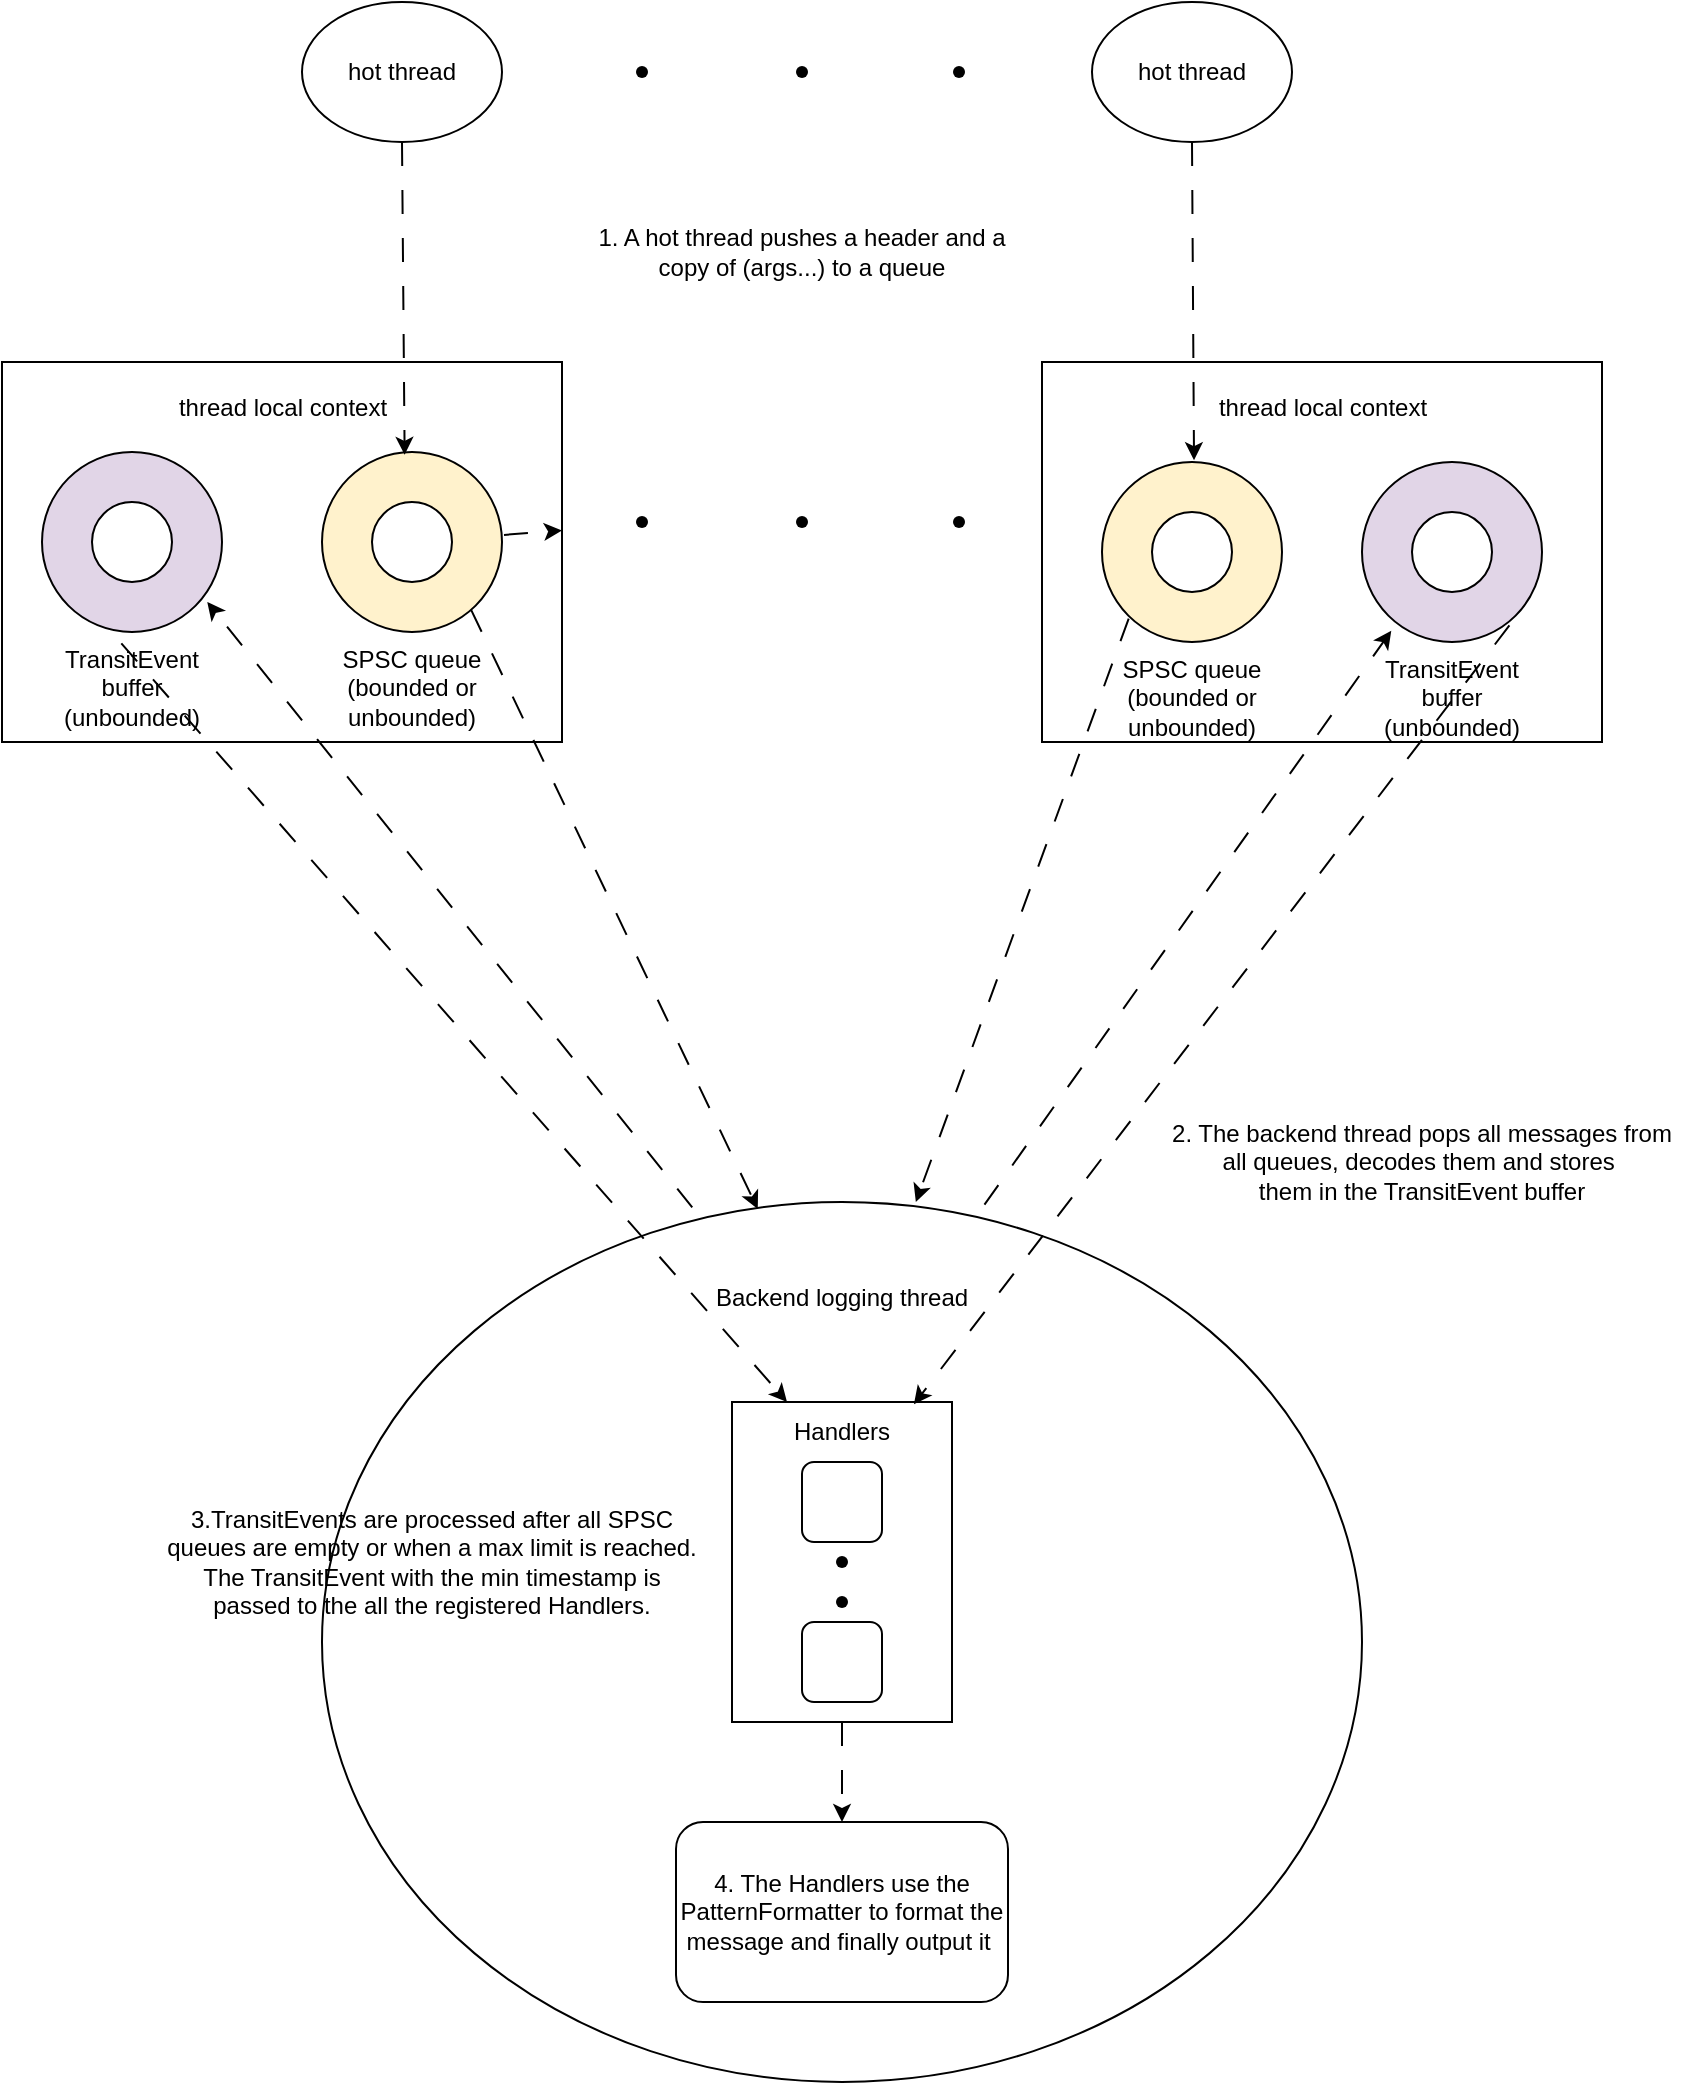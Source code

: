 <mxfile version="20.8.13" type="github"><diagram name="Page-1" id="kLzpoFuRwS6fnHKDuZMH"><mxGraphModel dx="2074" dy="1148" grid="1" gridSize="10" guides="1" tooltips="1" connect="1" arrows="1" fold="1" page="1" pageScale="1" pageWidth="827" pageHeight="1169" math="0" shadow="0"><root><mxCell id="0"/><mxCell id="1" parent="0"/><mxCell id="BmINEKKr7EmUC2mtGokD-1" value="hot thread" style="ellipse;whiteSpace=wrap;html=1;" vertex="1" parent="1"><mxGeometry x="190" y="60" width="100" height="70" as="geometry"/></mxCell><mxCell id="BmINEKKr7EmUC2mtGokD-2" value="hot thread" style="ellipse;whiteSpace=wrap;html=1;" vertex="1" parent="1"><mxGeometry x="585" y="60" width="100" height="70" as="geometry"/></mxCell><mxCell id="BmINEKKr7EmUC2mtGokD-5" value="" style="shape=waypoint;sketch=0;fillStyle=solid;size=6;pointerEvents=1;points=[];fillColor=none;resizable=0;rotatable=0;perimeter=centerPerimeter;snapToPoint=1;" vertex="1" parent="1"><mxGeometry x="430" y="85" width="20" height="20" as="geometry"/></mxCell><mxCell id="BmINEKKr7EmUC2mtGokD-6" value="" style="shape=waypoint;sketch=0;fillStyle=solid;size=6;pointerEvents=1;points=[];fillColor=none;resizable=0;rotatable=0;perimeter=centerPerimeter;snapToPoint=1;" vertex="1" parent="1"><mxGeometry x="508.5" y="85" width="20" height="20" as="geometry"/></mxCell><mxCell id="BmINEKKr7EmUC2mtGokD-7" value="" style="shape=waypoint;sketch=0;fillStyle=solid;size=6;pointerEvents=1;points=[];fillColor=none;resizable=0;rotatable=0;perimeter=centerPerimeter;snapToPoint=1;" vertex="1" parent="1"><mxGeometry x="350" y="85" width="20" height="20" as="geometry"/></mxCell><mxCell id="BmINEKKr7EmUC2mtGokD-10" value="thread local context&lt;br&gt;&lt;br&gt;&lt;br&gt;&lt;br&gt;&lt;br&gt;&lt;br&gt;&lt;br&gt;&lt;br&gt;&lt;br&gt;&lt;br&gt;&lt;br&gt;" style="verticalLabelPosition=middle;verticalAlign=middle;html=1;shape=mxgraph.basic.rect;fillColor2=none;strokeWidth=1;size=26.67;indent=5;labelPosition=center;align=center;" vertex="1" parent="1"><mxGeometry x="40" y="240" width="280" height="190" as="geometry"/></mxCell><mxCell id="BmINEKKr7EmUC2mtGokD-68" style="edgeStyle=none;rounded=0;orthogonalLoop=1;jettySize=auto;html=1;dashed=1;dashPattern=12 12;strokeColor=default;" edge="1" parent="1" source="BmINEKKr7EmUC2mtGokD-14" target="BmINEKKr7EmUC2mtGokD-10"><mxGeometry relative="1" as="geometry"/></mxCell><mxCell id="BmINEKKr7EmUC2mtGokD-14" value="SPSC queue&lt;br&gt;(bounded or unbounded)" style="verticalLabelPosition=bottom;verticalAlign=top;html=1;shape=mxgraph.basic.donut;dx=25;fillColor=#fff2cc;strokeColor=#000000;container=0;perimeterSpacing=1;labelPosition=center;align=center;whiteSpace=wrap;" vertex="1" parent="1"><mxGeometry x="200" y="285" width="90" height="90" as="geometry"/></mxCell><mxCell id="BmINEKKr7EmUC2mtGokD-15" value="" style="endArrow=classic;html=1;rounded=0;exitX=0.5;exitY=1;exitDx=0;exitDy=0;dashed=1;dashPattern=12 12;labelPosition=left;verticalLabelPosition=top;align=right;verticalAlign=bottom;entryX=0.46;entryY=0.026;entryDx=0;entryDy=0;entryPerimeter=0;" edge="1" parent="1" source="BmINEKKr7EmUC2mtGokD-1" target="BmINEKKr7EmUC2mtGokD-14"><mxGeometry width="50" height="50" relative="1" as="geometry"><mxPoint x="390" y="300" as="sourcePoint"/><mxPoint x="410" y="260" as="targetPoint"/></mxGeometry></mxCell><mxCell id="BmINEKKr7EmUC2mtGokD-16" value="TransitEvent buffer (unbounded)" style="verticalLabelPosition=bottom;verticalAlign=top;html=1;shape=mxgraph.basic.donut;dx=25;fillColor=#e1d5e7;strokeColor=#000000;container=0;shadow=0;perimeterSpacing=1;whiteSpace=wrap;" vertex="1" parent="1"><mxGeometry x="60" y="285" width="90" height="90" as="geometry"/></mxCell><mxCell id="BmINEKKr7EmUC2mtGokD-19" value="1. A hot thread pushes a header and a copy of (args...) to a queue" style="text;html=1;strokeColor=none;fillColor=none;align=center;verticalAlign=middle;whiteSpace=wrap;rounded=0;" vertex="1" parent="1"><mxGeometry x="335" y="170" width="210" height="30" as="geometry"/></mxCell><mxCell id="BmINEKKr7EmUC2mtGokD-20" value="Backend logging thread&lt;br&gt;&lt;br&gt;&lt;br&gt;&lt;br&gt;&lt;br&gt;&lt;br&gt;&lt;br&gt;&lt;br&gt;&lt;br&gt;&lt;br&gt;&lt;br&gt;&lt;br&gt;&lt;br&gt;&lt;br&gt;&lt;br&gt;&lt;br&gt;&lt;br&gt;&lt;br&gt;&lt;br&gt;&lt;br&gt;&lt;br&gt;&lt;br&gt;&lt;br&gt;&lt;br&gt;&lt;br&gt;" style="ellipse;whiteSpace=wrap;html=1;shadow=0;sketch=0;strokeColor=#000000;" vertex="1" parent="1"><mxGeometry x="200" y="660" width="520" height="440" as="geometry"/></mxCell><mxCell id="BmINEKKr7EmUC2mtGokD-24" value="thread local context&lt;br&gt;&lt;br&gt;&lt;br&gt;&lt;br&gt;&lt;br&gt;&lt;br&gt;&lt;br&gt;&lt;br&gt;&lt;br&gt;&lt;br&gt;&lt;br&gt;" style="verticalLabelPosition=middle;verticalAlign=middle;html=1;shape=mxgraph.basic.rect;fillColor2=none;strokeWidth=1;size=26.67;indent=5;labelPosition=center;align=center;" vertex="1" parent="1"><mxGeometry x="560" y="240" width="280" height="190" as="geometry"/></mxCell><mxCell id="BmINEKKr7EmUC2mtGokD-25" value="SPSC queue&lt;br&gt;(bounded or unbounded)" style="verticalLabelPosition=bottom;verticalAlign=top;html=1;shape=mxgraph.basic.donut;dx=25;fillColor=#fff2cc;strokeColor=#000000;container=0;perimeterSpacing=1;labelPosition=center;align=center;whiteSpace=wrap;" vertex="1" parent="1"><mxGeometry x="590" y="290" width="90" height="90" as="geometry"/></mxCell><mxCell id="BmINEKKr7EmUC2mtGokD-26" value="TransitEvent buffer (unbounded)" style="verticalLabelPosition=bottom;verticalAlign=top;html=1;shape=mxgraph.basic.donut;dx=25;fillColor=#e1d5e7;strokeColor=#000000;container=0;shadow=0;perimeterSpacing=1;whiteSpace=wrap;" vertex="1" parent="1"><mxGeometry x="720" y="290" width="90" height="90" as="geometry"/></mxCell><mxCell id="BmINEKKr7EmUC2mtGokD-27" value="" style="endArrow=classic;html=1;rounded=0;exitX=0.5;exitY=1;exitDx=0;exitDy=0;dashed=1;dashPattern=12 12;labelPosition=left;verticalLabelPosition=top;align=right;verticalAlign=bottom;entryX=0.511;entryY=0.001;entryDx=0;entryDy=0;entryPerimeter=0;" edge="1" parent="1" source="BmINEKKr7EmUC2mtGokD-2" target="BmINEKKr7EmUC2mtGokD-25"><mxGeometry width="50" height="50" relative="1" as="geometry"><mxPoint x="320" y="165" as="sourcePoint"/><mxPoint x="272.086" y="294" as="targetPoint"/></mxGeometry></mxCell><mxCell id="BmINEKKr7EmUC2mtGokD-29" value="" style="shape=waypoint;sketch=0;fillStyle=solid;size=6;pointerEvents=1;points=[];fillColor=none;resizable=0;rotatable=0;perimeter=centerPerimeter;snapToPoint=1;" vertex="1" parent="1"><mxGeometry x="430" y="310" width="20" height="20" as="geometry"/></mxCell><mxCell id="BmINEKKr7EmUC2mtGokD-31" value="" style="shape=waypoint;sketch=0;fillStyle=solid;size=6;pointerEvents=1;points=[];fillColor=none;resizable=0;rotatable=0;perimeter=centerPerimeter;snapToPoint=1;" vertex="1" parent="1"><mxGeometry x="508.5" y="310" width="20" height="20" as="geometry"/></mxCell><mxCell id="BmINEKKr7EmUC2mtGokD-32" value="" style="shape=waypoint;sketch=0;fillStyle=solid;size=6;pointerEvents=1;points=[];fillColor=none;resizable=0;rotatable=0;perimeter=centerPerimeter;snapToPoint=1;" vertex="1" parent="1"><mxGeometry x="350" y="310" width="20" height="20" as="geometry"/></mxCell><mxCell id="BmINEKKr7EmUC2mtGokD-34" value="2. The backend thread pops all messages from all queues, decodes them and stores&amp;nbsp;&lt;br&gt;them in the TransitEvent buffer" style="text;html=1;strokeColor=none;fillColor=none;align=center;verticalAlign=middle;whiteSpace=wrap;rounded=0;" vertex="1" parent="1"><mxGeometry x="620" y="620" width="260" height="40" as="geometry"/></mxCell><mxCell id="BmINEKKr7EmUC2mtGokD-61" value="" style="rounded=0;whiteSpace=wrap;html=1;shadow=0;sketch=0;strokeColor=#000000;" vertex="1" parent="1"><mxGeometry x="405" y="760" width="110" height="160" as="geometry"/></mxCell><mxCell id="BmINEKKr7EmUC2mtGokD-43" value="3.TransitEvents are processed after all SPSC queues are empty or when a max limit is reached. The TransitEvent with the min timestamp is passed to the all the registered Handlers." style="text;html=1;strokeColor=none;fillColor=none;align=center;verticalAlign=middle;whiteSpace=wrap;rounded=0;" vertex="1" parent="1"><mxGeometry x="120" y="795" width="270" height="90" as="geometry"/></mxCell><mxCell id="BmINEKKr7EmUC2mtGokD-46" value="" style="rounded=1;whiteSpace=wrap;html=1;shadow=0;sketch=0;strokeColor=#000000;" vertex="1" parent="1"><mxGeometry x="440" y="870" width="40" height="40" as="geometry"/></mxCell><mxCell id="BmINEKKr7EmUC2mtGokD-45" value="" style="rounded=1;whiteSpace=wrap;html=1;shadow=0;sketch=0;strokeColor=#000000;" vertex="1" parent="1"><mxGeometry x="440" y="790" width="40" height="40" as="geometry"/></mxCell><mxCell id="BmINEKKr7EmUC2mtGokD-48" value="" style="shape=waypoint;sketch=0;fillStyle=solid;size=6;pointerEvents=1;points=[];fillColor=none;resizable=0;rotatable=0;perimeter=centerPerimeter;snapToPoint=1;" vertex="1" parent="1"><mxGeometry x="450" y="830" width="20" height="20" as="geometry"/></mxCell><mxCell id="BmINEKKr7EmUC2mtGokD-49" value="" style="shape=waypoint;sketch=0;fillStyle=solid;size=6;pointerEvents=1;points=[];fillColor=none;resizable=0;rotatable=0;perimeter=centerPerimeter;snapToPoint=1;" vertex="1" parent="1"><mxGeometry x="450" y="850" width="20" height="20" as="geometry"/></mxCell><mxCell id="BmINEKKr7EmUC2mtGokD-52" value="Handlers" style="text;html=1;strokeColor=none;fillColor=none;align=center;verticalAlign=middle;whiteSpace=wrap;rounded=0;" vertex="1" parent="1"><mxGeometry x="430" y="760" width="60" height="30" as="geometry"/></mxCell><mxCell id="BmINEKKr7EmUC2mtGokD-53" value="" style="endArrow=classic;html=1;rounded=0;dashed=1;dashPattern=12 12;strokeColor=default;exitX=0.822;exitY=0.87;exitDx=0;exitDy=0;exitPerimeter=0;entryX=0.419;entryY=0.008;entryDx=0;entryDy=0;entryPerimeter=0;" edge="1" parent="1" source="BmINEKKr7EmUC2mtGokD-14" target="BmINEKKr7EmUC2mtGokD-20"><mxGeometry width="50" height="50" relative="1" as="geometry"><mxPoint x="390" y="510" as="sourcePoint"/><mxPoint x="470" y="660" as="targetPoint"/></mxGeometry></mxCell><mxCell id="BmINEKKr7EmUC2mtGokD-54" value="" style="endArrow=classic;html=1;rounded=0;dashed=1;dashPattern=12 12;strokeColor=default;exitX=0.156;exitY=0.862;exitDx=0;exitDy=0;exitPerimeter=0;entryX=0.571;entryY=0;entryDx=0;entryDy=0;entryPerimeter=0;" edge="1" parent="1" source="BmINEKKr7EmUC2mtGokD-25" target="BmINEKKr7EmUC2mtGokD-20"><mxGeometry width="50" height="50" relative="1" as="geometry"><mxPoint x="253.988" y="386" as="sourcePoint"/><mxPoint x="530" y="660" as="targetPoint"/></mxGeometry></mxCell><mxCell id="BmINEKKr7EmUC2mtGokD-56" value="" style="endArrow=classic;html=1;rounded=0;dashed=1;dashPattern=12 12;strokeColor=default;entryX=0.909;entryY=0.826;entryDx=0;entryDy=0;entryPerimeter=0;exitX=0.356;exitY=0.006;exitDx=0;exitDy=0;exitPerimeter=0;" edge="1" parent="1" source="BmINEKKr7EmUC2mtGokD-20" target="BmINEKKr7EmUC2mtGokD-16"><mxGeometry width="50" height="50" relative="1" as="geometry"><mxPoint x="450" y="660" as="sourcePoint"/><mxPoint x="440" y="460" as="targetPoint"/></mxGeometry></mxCell><mxCell id="BmINEKKr7EmUC2mtGokD-57" value="" style="endArrow=classic;html=1;rounded=0;dashed=1;dashPattern=12 12;strokeColor=default;entryX=0.17;entryY=0.928;entryDx=0;entryDy=0;entryPerimeter=0;exitX=0.637;exitY=0.003;exitDx=0;exitDy=0;exitPerimeter=0;" edge="1" parent="1" source="BmINEKKr7EmUC2mtGokD-20" target="BmINEKKr7EmUC2mtGokD-26"><mxGeometry width="50" height="50" relative="1" as="geometry"><mxPoint x="500" y="650" as="sourcePoint"/><mxPoint x="152.628" y="369.992" as="targetPoint"/></mxGeometry></mxCell><mxCell id="BmINEKKr7EmUC2mtGokD-58" value="" style="endArrow=classic;html=1;rounded=0;dashed=1;dashPattern=12 12;strokeColor=default;exitX=0.442;exitY=1.051;exitDx=0;exitDy=0;exitPerimeter=0;entryX=0.25;entryY=0;entryDx=0;entryDy=0;" edge="1" parent="1" source="BmINEKKr7EmUC2mtGokD-16" target="BmINEKKr7EmUC2mtGokD-61"><mxGeometry width="50" height="50" relative="1" as="geometry"><mxPoint x="284.624" y="374.04" as="sourcePoint"/><mxPoint x="420" y="820" as="targetPoint"/></mxGeometry></mxCell><mxCell id="BmINEKKr7EmUC2mtGokD-59" value="" style="endArrow=classic;html=1;rounded=0;dashed=1;dashPattern=12 12;strokeColor=default;exitX=0.812;exitY=0.899;exitDx=0;exitDy=0;exitPerimeter=0;entryX=0.827;entryY=0.007;entryDx=0;entryDy=0;entryPerimeter=0;" edge="1" parent="1" source="BmINEKKr7EmUC2mtGokD-26" target="BmINEKKr7EmUC2mtGokD-61"><mxGeometry width="50" height="50" relative="1" as="geometry"><mxPoint x="109.664" y="390.692" as="sourcePoint"/><mxPoint x="440" y="820" as="targetPoint"/></mxGeometry></mxCell><mxCell id="BmINEKKr7EmUC2mtGokD-62" value="" style="endArrow=classic;html=1;rounded=0;dashed=1;dashPattern=12 12;strokeColor=default;exitX=0.5;exitY=1;exitDx=0;exitDy=0;" edge="1" parent="1" source="BmINEKKr7EmUC2mtGokD-61" target="BmINEKKr7EmUC2mtGokD-65"><mxGeometry width="50" height="50" relative="1" as="geometry"><mxPoint x="390" y="760" as="sourcePoint"/><mxPoint x="434" y="1030" as="targetPoint"/></mxGeometry></mxCell><mxCell id="BmINEKKr7EmUC2mtGokD-65" value="4. The Handlers use the PatternFormatter to format the message and finally output it&amp;nbsp;" style="rounded=1;whiteSpace=wrap;html=1;shadow=0;sketch=0;strokeColor=#000000;" vertex="1" parent="1"><mxGeometry x="377" y="970" width="166" height="90" as="geometry"/></mxCell></root></mxGraphModel></diagram></mxfile>
